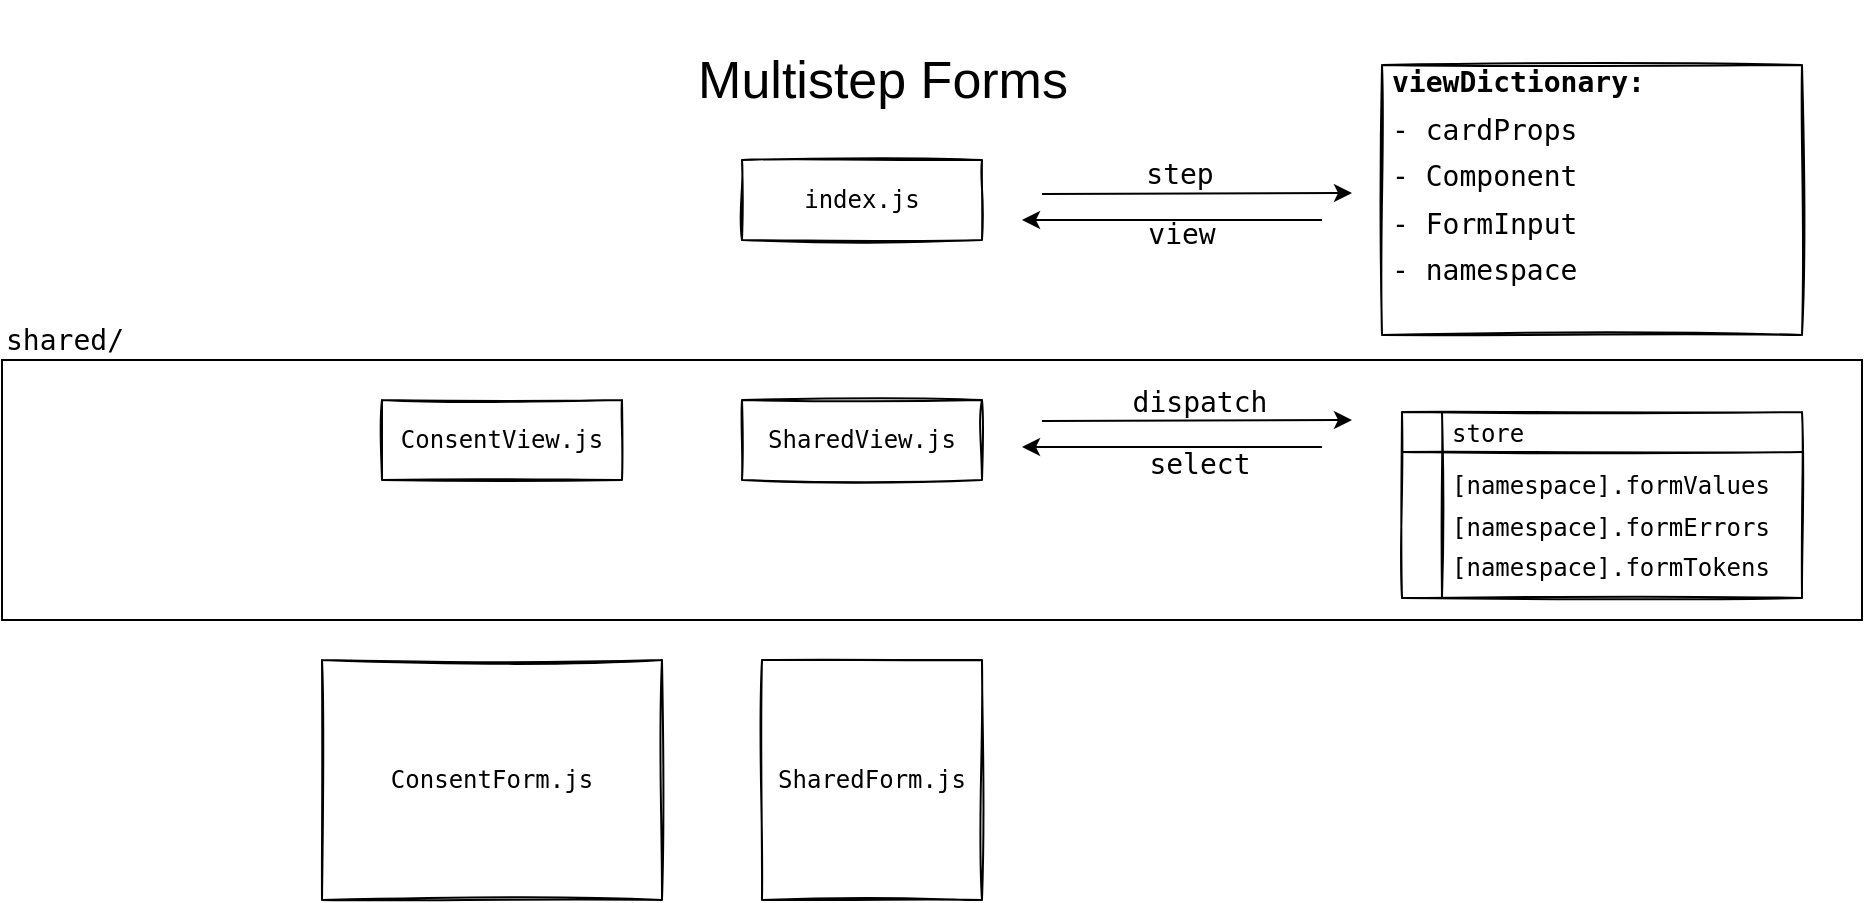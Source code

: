 <mxfile version="14.4.4" type="github">
  <diagram id="EbOrB1GdHPMLg3S_a3iv" name="Page-1">
    <mxGraphModel dx="946" dy="565" grid="1" gridSize="10" guides="1" tooltips="1" connect="1" arrows="1" fold="1" page="1" pageScale="1" pageWidth="850" pageHeight="1100" math="0" shadow="0">
      <root>
        <mxCell id="0" />
        <mxCell id="1" parent="0" />
        <mxCell id="wdhssXJN7uP56rHwWzrs-1" value="" style="rounded=0;whiteSpace=wrap;html=1;fillColor=none;" vertex="1" parent="1">
          <mxGeometry x="10" y="180" width="930" height="130" as="geometry" />
        </mxCell>
        <mxCell id="wdhd_y6CqxoNRMLdCt1D-2" value="&lt;pre&gt;index.js&lt;/pre&gt;" style="whiteSpace=wrap;html=1;sketch=1;" parent="1" vertex="1">
          <mxGeometry x="380" y="80" width="120" height="40" as="geometry" />
        </mxCell>
        <mxCell id="wdhd_y6CqxoNRMLdCt1D-3" value="&lt;pre&gt;SharedView.js&lt;/pre&gt;" style="whiteSpace=wrap;html=1;sketch=1;" parent="1" vertex="1">
          <mxGeometry x="380" y="200" width="120" height="40" as="geometry" />
        </mxCell>
        <mxCell id="At-aW5_m53lpBGhoe7sm-2" value="Multistep Forms" style="text;html=1;resizable=0;autosize=1;align=center;verticalAlign=middle;points=[];fillColor=none;strokeColor=none;rounded=0;sketch=1;fontSize=26;" parent="1" vertex="1">
          <mxGeometry x="350" y="20" width="200" height="40" as="geometry" />
        </mxCell>
        <mxCell id="At-aW5_m53lpBGhoe7sm-3" value="&lt;pre style=&quot;line-height: 90%&quot;&gt;&lt;font style=&quot;font-size: 14px ; line-height: 70%&quot;&gt;&lt;b&gt;viewDictionary:&lt;br&gt;&lt;/b&gt;&lt;/font&gt;&lt;font style=&quot;font-size: 14px ; line-height: 70%&quot;&gt;- cardProps&lt;br&gt;&lt;/font&gt;&lt;font style=&quot;font-size: 14px ; line-height: 70%&quot;&gt;- Component&lt;br&gt;&lt;/font&gt;&lt;font style=&quot;font-size: 14px ; line-height: 70%&quot;&gt;- FormInput&lt;br&gt;&lt;/font&gt;&lt;font style=&quot;font-size: 14px ; line-height: 70%&quot;&gt;- namespace&lt;/font&gt;&lt;/pre&gt;&lt;font style=&quot;font-size: 14px ; line-height: 70%&quot;&gt;&lt;br&gt;&lt;/font&gt;" style="html=1;sketch=1;fontSize=26;align=left;spacingLeft=3;" parent="1" vertex="1">
          <mxGeometry x="700" y="32.5" width="210" height="135" as="geometry" />
        </mxCell>
        <mxCell id="At-aW5_m53lpBGhoe7sm-5" value="" style="endArrow=classic;html=1;fontSize=26;" parent="1" edge="1">
          <mxGeometry width="50" height="50" relative="1" as="geometry">
            <mxPoint x="670" y="110" as="sourcePoint" />
            <mxPoint x="520" y="110" as="targetPoint" />
          </mxGeometry>
        </mxCell>
        <mxCell id="At-aW5_m53lpBGhoe7sm-6" value="" style="endArrow=classic;html=1;fontSize=26;" parent="1" edge="1">
          <mxGeometry width="50" height="50" relative="1" as="geometry">
            <mxPoint x="530" y="97" as="sourcePoint" />
            <mxPoint x="685" y="96.5" as="targetPoint" />
          </mxGeometry>
        </mxCell>
        <mxCell id="KDlFQosRj72ESvK9w-in-3" value="&lt;pre&gt;ConsentView.js&lt;/pre&gt;" style="whiteSpace=wrap;html=1;sketch=1;" parent="1" vertex="1">
          <mxGeometry x="200" y="200" width="120" height="40" as="geometry" />
        </mxCell>
        <mxCell id="KDlFQosRj72ESvK9w-in-6" value="&lt;pre&gt;ConsentForm.js&lt;/pre&gt;" style="whiteSpace=wrap;html=1;sketch=1;" parent="1" vertex="1">
          <mxGeometry x="170" y="330" width="170" height="120" as="geometry" />
        </mxCell>
        <mxCell id="KDlFQosRj72ESvK9w-in-7" value="&lt;pre&gt;SharedForm.js&lt;/pre&gt;" style="whiteSpace=wrap;html=1;sketch=1;" parent="1" vertex="1">
          <mxGeometry x="390" y="330" width="110" height="120" as="geometry" />
        </mxCell>
        <mxCell id="KDlFQosRj72ESvK9w-in-10" value="" style="endArrow=classic;html=1;fontSize=26;" parent="1" edge="1">
          <mxGeometry width="50" height="50" relative="1" as="geometry">
            <mxPoint x="670" y="223.5" as="sourcePoint" />
            <mxPoint x="520" y="223.5" as="targetPoint" />
          </mxGeometry>
        </mxCell>
        <mxCell id="KDlFQosRj72ESvK9w-in-11" value="" style="endArrow=classic;html=1;fontSize=26;" parent="1" edge="1">
          <mxGeometry width="50" height="50" relative="1" as="geometry">
            <mxPoint x="530" y="210.5" as="sourcePoint" />
            <mxPoint x="685" y="210" as="targetPoint" />
          </mxGeometry>
        </mxCell>
        <mxCell id="KDlFQosRj72ESvK9w-in-13" value="&lt;pre style=&quot;color: rgb(0 , 0 , 0) ; font-size: 26px ; font-style: normal ; font-weight: normal ; letter-spacing: normal ; text-indent: 0px ; text-transform: none ; word-spacing: 0px ; text-decoration: none&quot;&gt;&lt;font style=&quot;font-size: 14px ; line-height: 100%&quot;&gt;view&lt;/font&gt;&lt;/pre&gt;" style="text;whiteSpace=wrap;html=1;verticalAlign=middle;align=center;" parent="1" vertex="1">
          <mxGeometry x="530" y="103" width="140" height="20" as="geometry" />
        </mxCell>
        <mxCell id="KDlFQosRj72ESvK9w-in-14" value="&lt;pre style=&quot;color: rgb(0, 0, 0); font-size: 26px; font-style: normal; font-weight: normal; letter-spacing: normal; text-indent: 0px; text-transform: none; word-spacing: 0px; text-decoration: none;&quot;&gt;&lt;font style=&quot;font-size: 14px ; line-height: 100%&quot;&gt;step&lt;/font&gt;&lt;/pre&gt;" style="text;whiteSpace=wrap;html=1;verticalAlign=middle;align=center;" parent="1" vertex="1">
          <mxGeometry x="529" y="73" width="140" height="20" as="geometry" />
        </mxCell>
        <mxCell id="KDlFQosRj72ESvK9w-in-15" value="&lt;pre style=&quot;color: rgb(0 , 0 , 0) ; font-size: 26px ; font-style: normal ; font-weight: normal ; letter-spacing: normal ; text-indent: 0px ; text-transform: none ; word-spacing: 0px ; text-decoration: none&quot;&gt;&lt;font style=&quot;font-size: 14px ; line-height: 100%&quot;&gt;dispatch&lt;/font&gt;&lt;/pre&gt;" style="text;whiteSpace=wrap;html=1;verticalAlign=middle;align=center;" parent="1" vertex="1">
          <mxGeometry x="539" y="187" width="140" height="20" as="geometry" />
        </mxCell>
        <mxCell id="KDlFQosRj72ESvK9w-in-16" value="&lt;pre style=&quot;color: rgb(0 , 0 , 0) ; font-size: 26px ; font-style: normal ; font-weight: normal ; letter-spacing: normal ; text-indent: 0px ; text-transform: none ; word-spacing: 0px ; text-decoration: none&quot;&gt;&lt;font style=&quot;font-size: 14px ; line-height: 100%&quot;&gt;select&lt;/font&gt;&lt;/pre&gt;" style="text;whiteSpace=wrap;html=1;verticalAlign=middle;align=center;" parent="1" vertex="1">
          <mxGeometry x="539" y="218" width="140" height="20" as="geometry" />
        </mxCell>
        <mxCell id="KDlFQosRj72ESvK9w-in-18" value="&lt;p style=&quot;line-height: 107%&quot;&gt;&lt;/p&gt;&lt;pre&gt;store&lt;/pre&gt;&lt;pre&gt;[namespace].formValues&lt;/pre&gt;&lt;pre style=&quot;line-height: 17%&quot;&gt;[namespace].formErrors&lt;/pre&gt;&lt;pre&gt;[namespace].formTokens&lt;/pre&gt;&lt;p&gt;&lt;/p&gt;" style="shape=internalStorage;whiteSpace=wrap;html=1;backgroundOutline=1;sketch=1;align=left;spacingLeft=23;spacingTop=-6;" parent="1" vertex="1">
          <mxGeometry x="710" y="206" width="200" height="93" as="geometry" />
        </mxCell>
        <mxCell id="wdhssXJN7uP56rHwWzrs-2" value="&lt;pre style=&quot;color: rgb(0 , 0 , 0) ; font-style: normal ; font-weight: normal ; letter-spacing: normal ; text-indent: 0px ; text-transform: none ; word-spacing: 0px ; text-decoration: none&quot;&gt;&lt;span style=&quot;font-size: 14px&quot;&gt;shared/&lt;/span&gt;&lt;/pre&gt;" style="text;whiteSpace=wrap;html=1;verticalAlign=middle;align=left;" vertex="1" parent="1">
          <mxGeometry x="10" y="160" width="140" height="20" as="geometry" />
        </mxCell>
      </root>
    </mxGraphModel>
  </diagram>
</mxfile>
